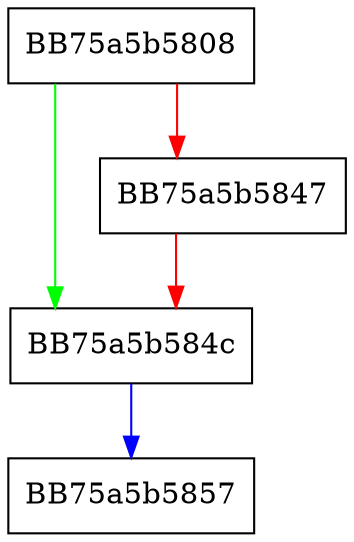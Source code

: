 digraph CreateLocalIpAddressCache {
  node [shape="box"];
  graph [splines=ortho];
  BB75a5b5808 -> BB75a5b584c [color="green"];
  BB75a5b5808 -> BB75a5b5847 [color="red"];
  BB75a5b5847 -> BB75a5b584c [color="red"];
  BB75a5b584c -> BB75a5b5857 [color="blue"];
}